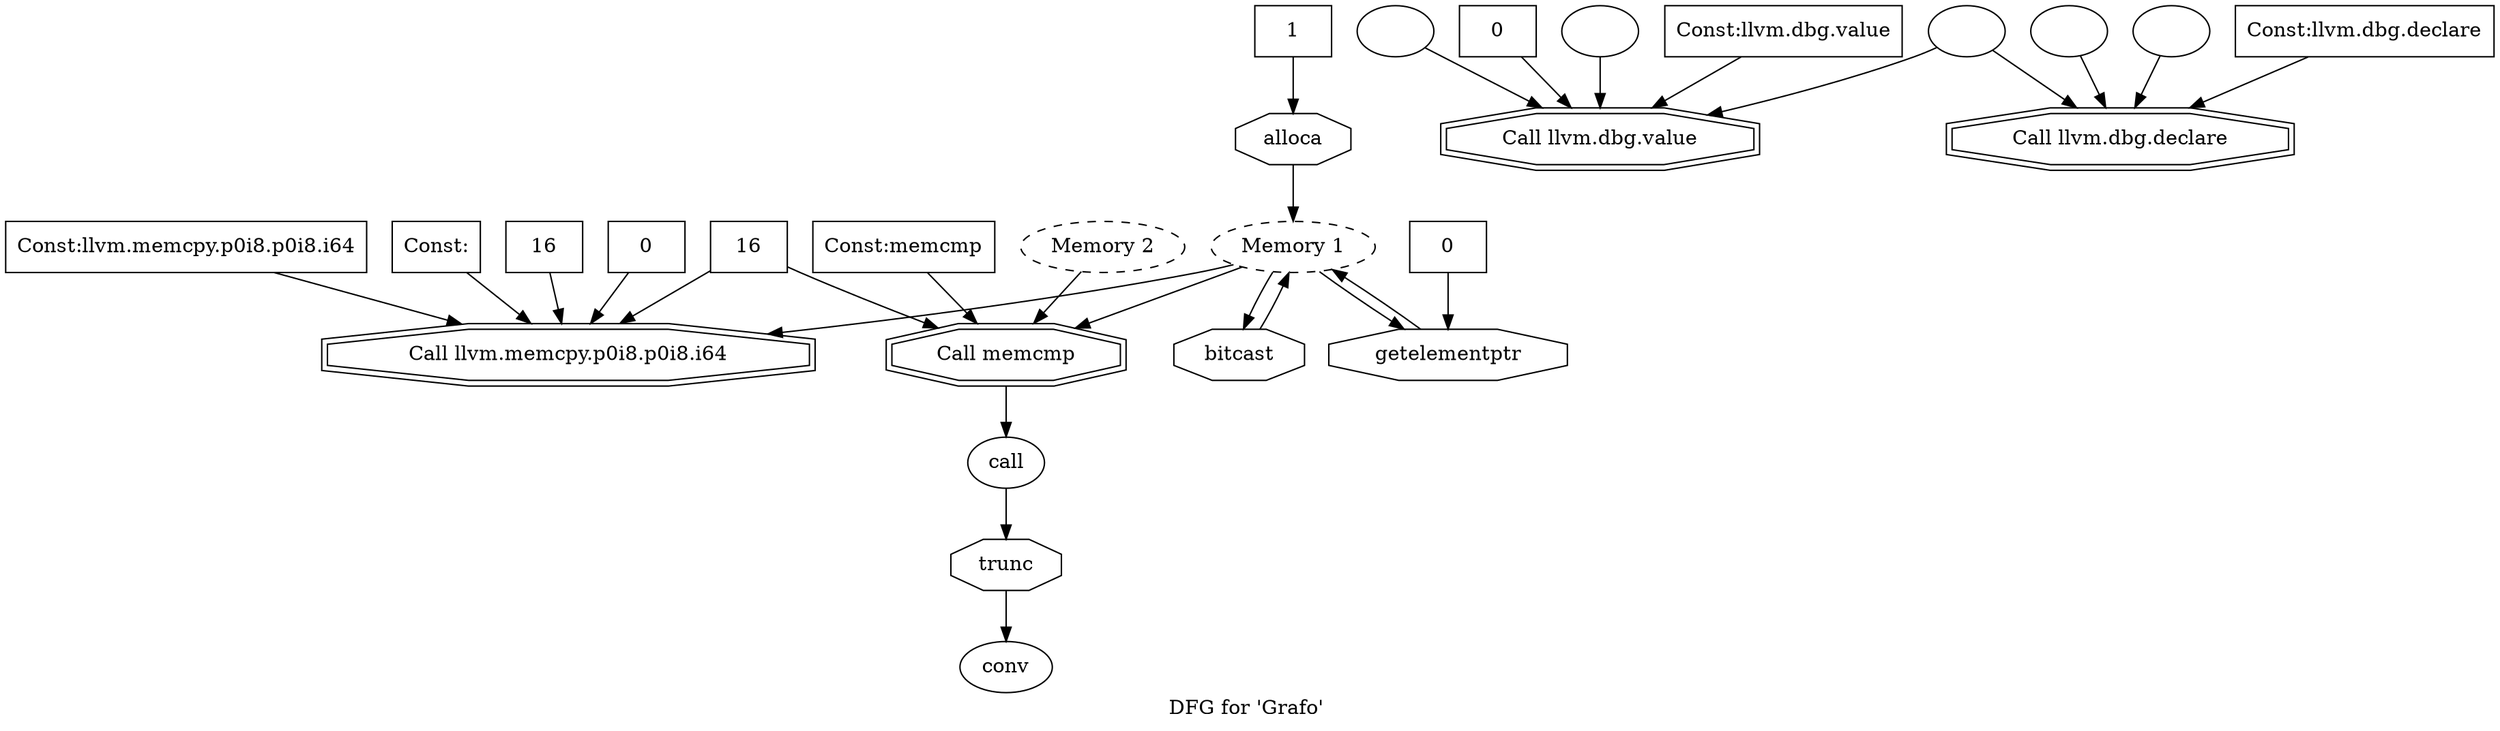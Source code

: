 digraph "DFG for 'Grafo'  "{
label="DFG for 'Grafo' ";
node_1[shape=octagon,style=solid,label="alloca"]
node_0[shape=ellipse,style=dashed,label="Memory 1"]
"node_1"->"node_0"
node_2[shape=box,style=solid,label="1"]
"node_2"->"node_1"
node_13[shape=octagon,style=solid,label="bitcast"]
"node_0"->"node_13"
node_14[shape=doubleoctagon,style=solid,label="Call llvm.memcpy.p0i8.p0i8.i64"]
"node_0"->"node_14"
node_20[shape=octagon,style=solid,label="getelementptr"]
"node_0"->"node_20"
node_23[shape=doubleoctagon,style=solid,label="Call memcmp"]
"node_0"->"node_23"
node_3[shape=doubleoctagon,style=solid,label="Call llvm.dbg.value"]
node_4[shape=ellipse,style=solid,label=""]
"node_4"->"node_3"
node_5[shape=box,style=solid,label="0"]
"node_5"->"node_3"
node_6[shape=ellipse,style=solid,label=""]
"node_6"->"node_3"
node_7[shape=ellipse,style=solid,label=""]
"node_7"->"node_3"
node_9[shape=doubleoctagon,style=solid,label="Call llvm.dbg.declare"]
"node_7"->"node_9"
node_8[shape=box,style=solid,label="Const:llvm.dbg.value"]
"node_8"->"node_3"
node_10[shape=ellipse,style=solid,label=""]
"node_10"->"node_9"
node_11[shape=ellipse,style=solid,label=""]
"node_11"->"node_9"
node_12[shape=box,style=solid,label="Const:llvm.dbg.declare"]
"node_12"->"node_9"
"node_13"->"node_0"
node_15[shape=box,style=solid,label="Const:"]
"node_15"->"node_14"
node_16[shape=box,style=solid,label="16"]
"node_16"->"node_14"
"node_16"->"node_23"
node_17[shape=box,style=solid,label="16"]
"node_17"->"node_14"
node_18[shape=box,style=solid,label="0"]
"node_18"->"node_14"
node_19[shape=box,style=solid,label="Const:llvm.memcpy.p0i8.p0i8.i64"]
"node_19"->"node_14"
"node_20"->"node_0"
node_21[shape=box,style=solid,label="0"]
"node_21"->"node_20"
node_22[shape=ellipse,style=solid,label="call"]
node_27[shape=octagon,style=solid,label="trunc"]
"node_22"->"node_27"
"node_23"->"node_22"
node_24[shape=ellipse,style=dashed,label="Memory 2"]
"node_24"->"node_23"
node_25[shape=box,style=solid,label="Const:memcmp"]
"node_25"->"node_23"
node_26[shape=ellipse,style=solid,label="conv"]
"node_27"->"node_26"
}

